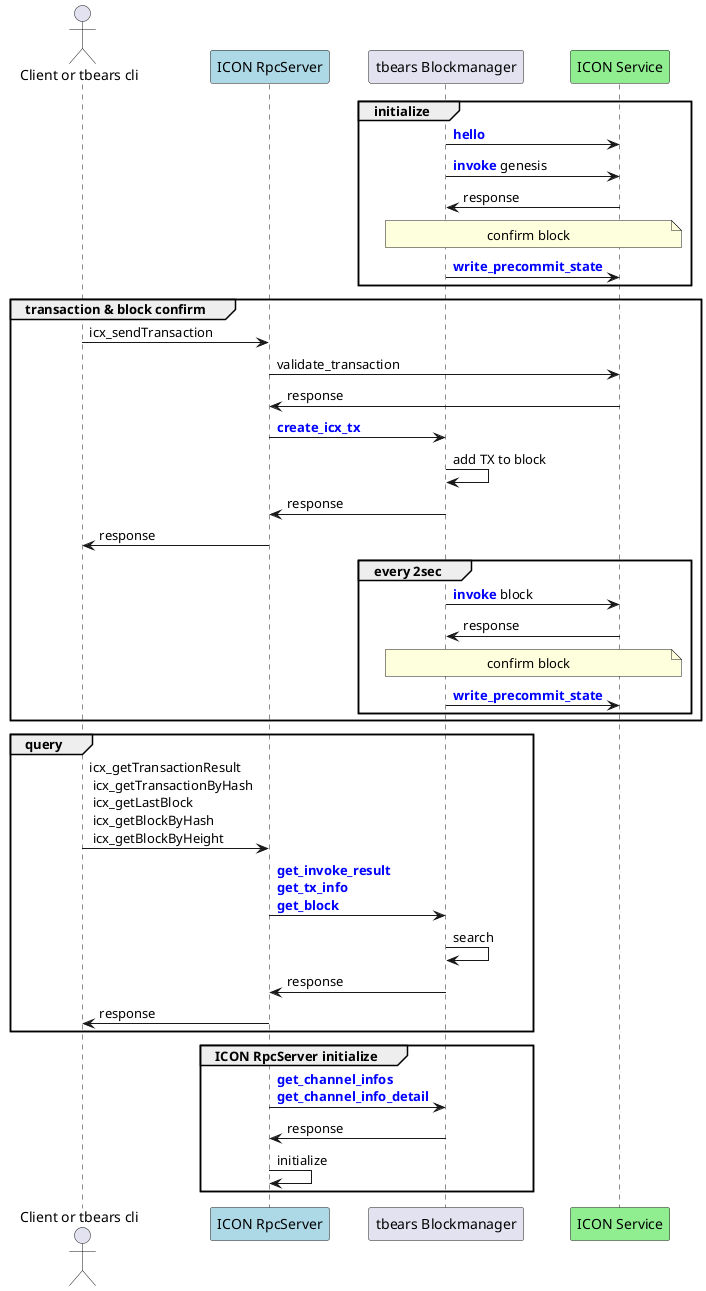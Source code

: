@startuml tbears blockmanager work flow

actor "Client or tbears cli" as client
participant "ICON RpcServer" as rpcserver #lightblue
participant "tbears Blockmanager" as blockmanager
participant "ICON Service" as icon #lightgreen

group initialize
blockmanager -> icon : <font color=blue><b>hello
blockmanager -> icon : <font color=blue><b>invoke</b></font> genesis
icon -> blockmanager : response
note over blockmanager, icon: confirm block
blockmanager -> icon : <font color=blue><b>write_precommit_state
end

group transaction & block confirm

client -> rpcserver: icx_sendTransaction
rpcserver -> icon : validate_transaction
icon -> rpcserver : response
rpcserver -> blockmanager : <font color=blue><b>create_icx_tx
blockmanager -> blockmanager : add TX to block
blockmanager -> rpcserver : response
rpcserver -> client : response

group every 2sec
blockmanager -> icon : <font color=blue><b>invoke</b></font> block
icon -> blockmanager : response
note over blockmanager, icon: confirm block
blockmanager -> icon : <font color=blue><b>write_precommit_state
end

end

group query

client -> rpcserver: icx_getTransactionResult\n icx_getTransactionByHash\n icx_getLastBlock\n icx_getBlockByHash\n icx_getBlockByHeight
rpcserver -> blockmanager : <font color=blue><b>get_invoke_result\n<font color=blue><b>get_tx_info\n<font color=blue><b>get_block
blockmanager -> blockmanager : search
blockmanager -> rpcserver : response
rpcserver -> client : response

end

group ICON RpcServer initialize

rpcserver -> blockmanager : <font color=blue><b>get_channel_infos\n<font color=blue><b>get_channel_info_detail
blockmanager -> rpcserver : response
rpcserver -> rpcserver : initialize
end

@enduml
